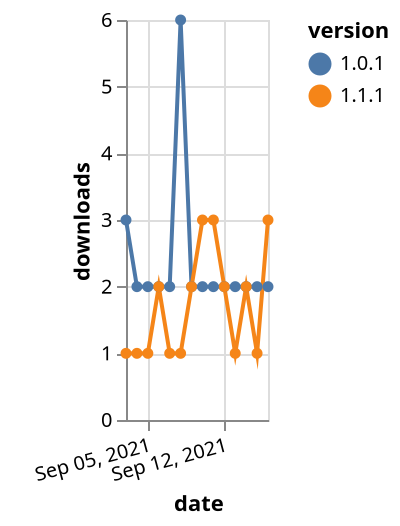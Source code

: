 {"$schema": "https://vega.github.io/schema/vega-lite/v5.json", "description": "A simple bar chart with embedded data.", "data": {"values": [{"date": "2021-09-03", "total": 3411, "delta": 3, "version": "1.0.1"}, {"date": "2021-09-04", "total": 3413, "delta": 2, "version": "1.0.1"}, {"date": "2021-09-05", "total": 3415, "delta": 2, "version": "1.0.1"}, {"date": "2021-09-06", "total": 3417, "delta": 2, "version": "1.0.1"}, {"date": "2021-09-07", "total": 3419, "delta": 2, "version": "1.0.1"}, {"date": "2021-09-08", "total": 3425, "delta": 6, "version": "1.0.1"}, {"date": "2021-09-09", "total": 3427, "delta": 2, "version": "1.0.1"}, {"date": "2021-09-10", "total": 3429, "delta": 2, "version": "1.0.1"}, {"date": "2021-09-11", "total": 3431, "delta": 2, "version": "1.0.1"}, {"date": "2021-09-12", "total": 3433, "delta": 2, "version": "1.0.1"}, {"date": "2021-09-13", "total": 3435, "delta": 2, "version": "1.0.1"}, {"date": "2021-09-14", "total": 3437, "delta": 2, "version": "1.0.1"}, {"date": "2021-09-15", "total": 3439, "delta": 2, "version": "1.0.1"}, {"date": "2021-09-16", "total": 3441, "delta": 2, "version": "1.0.1"}, {"date": "2021-09-03", "total": 578, "delta": 1, "version": "1.1.1"}, {"date": "2021-09-04", "total": 579, "delta": 1, "version": "1.1.1"}, {"date": "2021-09-05", "total": 580, "delta": 1, "version": "1.1.1"}, {"date": "2021-09-06", "total": 582, "delta": 2, "version": "1.1.1"}, {"date": "2021-09-07", "total": 583, "delta": 1, "version": "1.1.1"}, {"date": "2021-09-08", "total": 584, "delta": 1, "version": "1.1.1"}, {"date": "2021-09-09", "total": 586, "delta": 2, "version": "1.1.1"}, {"date": "2021-09-10", "total": 589, "delta": 3, "version": "1.1.1"}, {"date": "2021-09-11", "total": 592, "delta": 3, "version": "1.1.1"}, {"date": "2021-09-12", "total": 594, "delta": 2, "version": "1.1.1"}, {"date": "2021-09-13", "total": 595, "delta": 1, "version": "1.1.1"}, {"date": "2021-09-14", "total": 597, "delta": 2, "version": "1.1.1"}, {"date": "2021-09-15", "total": 598, "delta": 1, "version": "1.1.1"}, {"date": "2021-09-16", "total": 601, "delta": 3, "version": "1.1.1"}]}, "width": "container", "mark": {"type": "line", "point": {"filled": true}}, "encoding": {"x": {"field": "date", "type": "temporal", "timeUnit": "yearmonthdate", "title": "date", "axis": {"labelAngle": -15}}, "y": {"field": "delta", "type": "quantitative", "title": "downloads"}, "color": {"field": "version", "type": "nominal"}, "tooltip": {"field": "delta"}}}